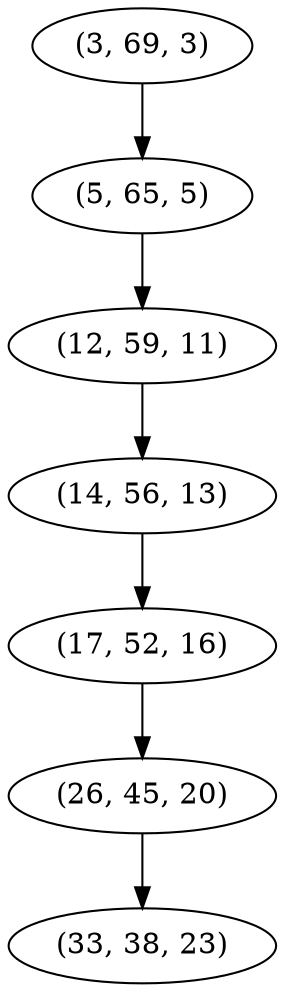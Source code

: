 digraph tree {
    "(3, 69, 3)";
    "(5, 65, 5)";
    "(12, 59, 11)";
    "(14, 56, 13)";
    "(17, 52, 16)";
    "(26, 45, 20)";
    "(33, 38, 23)";
    "(3, 69, 3)" -> "(5, 65, 5)";
    "(5, 65, 5)" -> "(12, 59, 11)";
    "(12, 59, 11)" -> "(14, 56, 13)";
    "(14, 56, 13)" -> "(17, 52, 16)";
    "(17, 52, 16)" -> "(26, 45, 20)";
    "(26, 45, 20)" -> "(33, 38, 23)";
}
